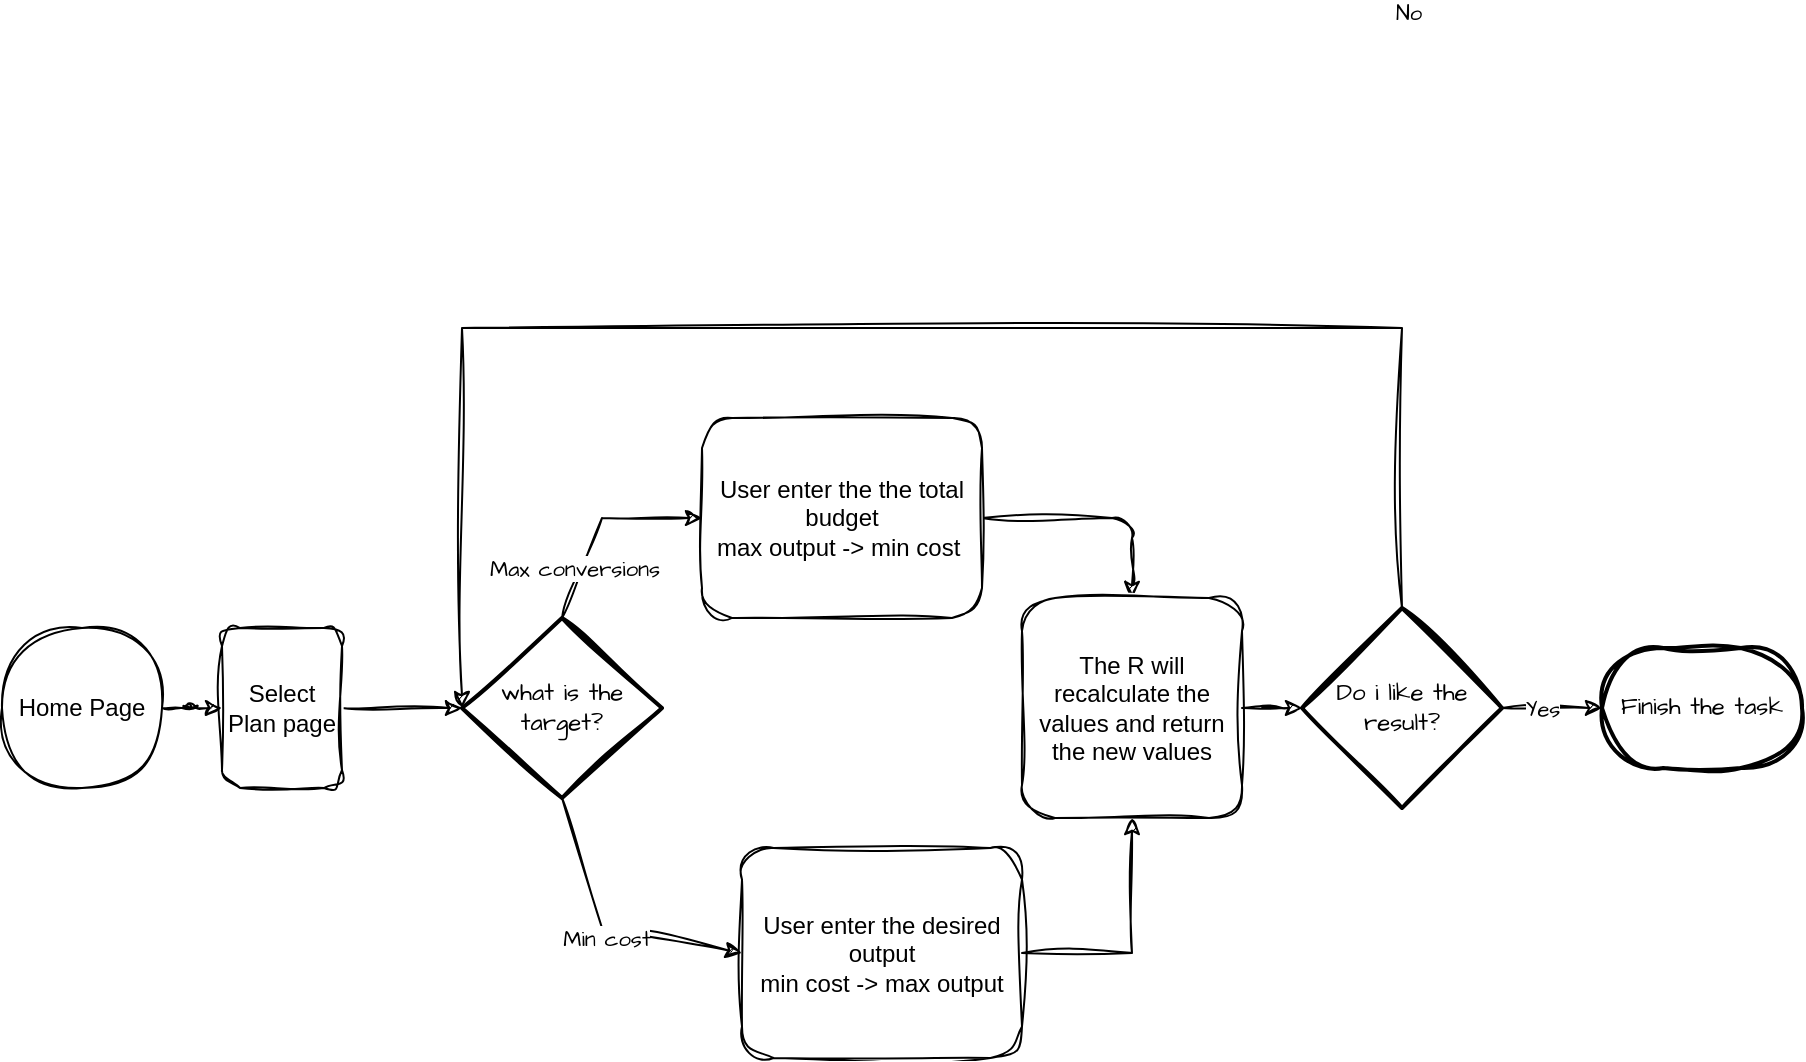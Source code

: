 <mxfile version="24.8.6">
  <diagram name="Page-1" id="2Z8jEh14dlPa63dg9f40">
    <mxGraphModel dx="1050" dy="1622" grid="1" gridSize="10" guides="1" tooltips="1" connect="1" arrows="1" fold="1" page="1" pageScale="1" pageWidth="850" pageHeight="1100" math="0" shadow="0">
      <root>
        <mxCell id="0" />
        <mxCell id="1" parent="0" />
        <mxCell id="eL3PFk9aeRYfNXb0dsGG-12" value="" style="edgeStyle=orthogonalEdgeStyle;rounded=1;orthogonalLoop=1;jettySize=auto;html=1;sketch=1;curveFitting=1;jiggle=2;" parent="1" source="eL3PFk9aeRYfNXb0dsGG-9" target="eL3PFk9aeRYfNXb0dsGG-11" edge="1">
          <mxGeometry relative="1" as="geometry" />
        </mxCell>
        <mxCell id="eL3PFk9aeRYfNXb0dsGG-9" value="Home Page" style="rounded=1;whiteSpace=wrap;html=1;sketch=1;curveFitting=1;jiggle=2;arcSize=50;" parent="1" vertex="1">
          <mxGeometry x="10" y="210" width="80" height="80" as="geometry" />
        </mxCell>
        <mxCell id="XsuNP7LmaN4Bpk3U4xvI-4" style="edgeStyle=orthogonalEdgeStyle;rounded=0;sketch=1;hachureGap=4;jiggle=2;curveFitting=1;orthogonalLoop=1;jettySize=auto;html=1;fontFamily=Architects Daughter;fontSource=https%3A%2F%2Ffonts.googleapis.com%2Fcss%3Ffamily%3DArchitects%2BDaughter;" edge="1" parent="1" source="eL3PFk9aeRYfNXb0dsGG-11" target="XsuNP7LmaN4Bpk3U4xvI-3">
          <mxGeometry relative="1" as="geometry" />
        </mxCell>
        <mxCell id="eL3PFk9aeRYfNXb0dsGG-11" value="Select Plan page" style="rounded=1;whiteSpace=wrap;html=1;sketch=1;curveFitting=1;jiggle=2;" parent="1" vertex="1">
          <mxGeometry x="120" y="210" width="60" height="80" as="geometry" />
        </mxCell>
        <mxCell id="eL3PFk9aeRYfNXb0dsGG-16" value="" style="edgeStyle=orthogonalEdgeStyle;rounded=1;orthogonalLoop=1;jettySize=auto;html=1;sketch=1;curveFitting=1;jiggle=2;exitX=1;exitY=0.5;exitDx=0;exitDy=0;entryX=0.5;entryY=0;entryDx=0;entryDy=0;" parent="1" source="eL3PFk9aeRYfNXb0dsGG-13" target="eL3PFk9aeRYfNXb0dsGG-15" edge="1">
          <mxGeometry relative="1" as="geometry" />
        </mxCell>
        <mxCell id="eL3PFk9aeRYfNXb0dsGG-13" value="User enter the the total budget&lt;div&gt;max output -&amp;gt; min cost&amp;nbsp;&lt;/div&gt;" style="rounded=1;whiteSpace=wrap;html=1;sketch=1;curveFitting=1;jiggle=2;" parent="1" vertex="1">
          <mxGeometry x="360" y="105" width="140" height="100" as="geometry" />
        </mxCell>
        <mxCell id="eL3PFk9aeRYfNXb0dsGG-15" value="The R will recalculate the values and return the new values" style="rounded=1;sketch=1;curveFitting=1;jiggle=2;textShadow=0;labelBorderColor=none;labelBackgroundColor=none;whiteSpace=wrap;html=1;" parent="1" vertex="1">
          <mxGeometry x="520" y="195" width="110" height="110" as="geometry" />
        </mxCell>
        <mxCell id="XsuNP7LmaN4Bpk3U4xvI-33" value="" style="edgeStyle=orthogonalEdgeStyle;rounded=0;sketch=1;hachureGap=4;jiggle=2;curveFitting=1;orthogonalLoop=1;jettySize=auto;html=1;fontFamily=Architects Daughter;fontSource=https%3A%2F%2Ffonts.googleapis.com%2Fcss%3Ffamily%3DArchitects%2BDaughter;entryX=0.5;entryY=1;entryDx=0;entryDy=0;exitX=1;exitY=0.5;exitDx=0;exitDy=0;" edge="1" parent="1" source="eL3PFk9aeRYfNXb0dsGG-20" target="eL3PFk9aeRYfNXb0dsGG-15">
          <mxGeometry relative="1" as="geometry">
            <mxPoint x="560" y="307" as="targetPoint" />
          </mxGeometry>
        </mxCell>
        <mxCell id="eL3PFk9aeRYfNXb0dsGG-20" value="User enter the desired output&lt;div&gt;min cost -&amp;gt; max output&lt;/div&gt;" style="rounded=1;whiteSpace=wrap;html=1;sketch=1;curveFitting=1;jiggle=2;" parent="1" vertex="1">
          <mxGeometry x="380" y="320" width="140" height="105" as="geometry" />
        </mxCell>
        <mxCell id="XsuNP7LmaN4Bpk3U4xvI-3" value="what is the target?" style="strokeWidth=2;html=1;shape=mxgraph.flowchart.decision;whiteSpace=wrap;sketch=1;hachureGap=4;jiggle=2;curveFitting=1;fontFamily=Architects Daughter;fontSource=https%3A%2F%2Ffonts.googleapis.com%2Fcss%3Ffamily%3DArchitects%2BDaughter;" vertex="1" parent="1">
          <mxGeometry x="240" y="205" width="100" height="90" as="geometry" />
        </mxCell>
        <mxCell id="XsuNP7LmaN4Bpk3U4xvI-7" value="Do i like the result?" style="strokeWidth=2;html=1;shape=mxgraph.flowchart.decision;whiteSpace=wrap;sketch=1;hachureGap=4;jiggle=2;curveFitting=1;fontFamily=Architects Daughter;fontSource=https%3A%2F%2Ffonts.googleapis.com%2Fcss%3Ffamily%3DArchitects%2BDaughter;" vertex="1" parent="1">
          <mxGeometry x="660" y="200" width="100" height="100" as="geometry" />
        </mxCell>
        <mxCell id="XsuNP7LmaN4Bpk3U4xvI-9" style="edgeStyle=orthogonalEdgeStyle;rounded=0;sketch=1;hachureGap=4;jiggle=2;curveFitting=1;orthogonalLoop=1;jettySize=auto;html=1;entryX=0;entryY=0.5;entryDx=0;entryDy=0;entryPerimeter=0;fontFamily=Architects Daughter;fontSource=https%3A%2F%2Ffonts.googleapis.com%2Fcss%3Ffamily%3DArchitects%2BDaughter;" edge="1" parent="1" source="eL3PFk9aeRYfNXb0dsGG-15" target="XsuNP7LmaN4Bpk3U4xvI-7">
          <mxGeometry relative="1" as="geometry" />
        </mxCell>
        <mxCell id="XsuNP7LmaN4Bpk3U4xvI-13" value="" style="endArrow=classic;html=1;rounded=0;sketch=1;hachureGap=4;jiggle=2;curveFitting=1;fontFamily=Architects Daughter;fontSource=https%3A%2F%2Ffonts.googleapis.com%2Fcss%3Ffamily%3DArchitects%2BDaughter;exitX=1;exitY=0.5;exitDx=0;exitDy=0;exitPerimeter=0;entryX=0;entryY=0.5;entryDx=0;entryDy=0;entryPerimeter=0;" edge="1" parent="1" source="XsuNP7LmaN4Bpk3U4xvI-7" target="XsuNP7LmaN4Bpk3U4xvI-21">
          <mxGeometry relative="1" as="geometry">
            <mxPoint x="670" y="239.5" as="sourcePoint" />
            <mxPoint x="790" y="250" as="targetPoint" />
          </mxGeometry>
        </mxCell>
        <mxCell id="XsuNP7LmaN4Bpk3U4xvI-14" value="&lt;div&gt;Yes&lt;/div&gt;" style="edgeLabel;resizable=0;html=1;;align=center;verticalAlign=middle;sketch=1;hachureGap=4;jiggle=2;curveFitting=1;fontFamily=Architects Daughter;fontSource=https%3A%2F%2Ffonts.googleapis.com%2Fcss%3Ffamily%3DArchitects%2BDaughter;" connectable="0" vertex="1" parent="XsuNP7LmaN4Bpk3U4xvI-13">
          <mxGeometry relative="1" as="geometry">
            <mxPoint x="-5" as="offset" />
          </mxGeometry>
        </mxCell>
        <mxCell id="XsuNP7LmaN4Bpk3U4xvI-15" value="" style="endArrow=classic;html=1;rounded=0;sketch=1;hachureGap=4;jiggle=2;curveFitting=1;fontFamily=Architects Daughter;fontSource=https%3A%2F%2Ffonts.googleapis.com%2Fcss%3Ffamily%3DArchitects%2BDaughter;entryX=0;entryY=0.5;entryDx=0;entryDy=0;entryPerimeter=0;" edge="1" parent="1" target="XsuNP7LmaN4Bpk3U4xvI-3">
          <mxGeometry relative="1" as="geometry">
            <mxPoint x="710" y="200" as="sourcePoint" />
            <mxPoint x="340" y="250" as="targetPoint" />
            <Array as="points">
              <mxPoint x="710" y="60" />
              <mxPoint x="240" y="60" />
            </Array>
          </mxGeometry>
        </mxCell>
        <mxCell id="XsuNP7LmaN4Bpk3U4xvI-20" value="No&lt;div&gt;&lt;br&gt;&lt;/div&gt;" style="edgeLabel;html=1;align=center;verticalAlign=middle;resizable=0;points=[];sketch=1;hachureGap=4;jiggle=2;curveFitting=1;fontFamily=Architects Daughter;fontSource=https%3A%2F%2Ffonts.googleapis.com%2Fcss%3Ffamily%3DArchitects%2BDaughter;" vertex="1" connectable="0" parent="XsuNP7LmaN4Bpk3U4xvI-15">
          <mxGeometry x="0.116" y="-7" relative="1" as="geometry">
            <mxPoint x="309" y="-144" as="offset" />
          </mxGeometry>
        </mxCell>
        <mxCell id="XsuNP7LmaN4Bpk3U4xvI-21" value="Finish the task" style="strokeWidth=2;html=1;shape=mxgraph.flowchart.terminator;whiteSpace=wrap;sketch=1;hachureGap=4;jiggle=2;curveFitting=1;fontFamily=Architects Daughter;fontSource=https%3A%2F%2Ffonts.googleapis.com%2Fcss%3Ffamily%3DArchitects%2BDaughter;" vertex="1" parent="1">
          <mxGeometry x="810" y="220" width="100" height="60" as="geometry" />
        </mxCell>
        <mxCell id="XsuNP7LmaN4Bpk3U4xvI-29" value="" style="endArrow=classic;html=1;rounded=0;sketch=1;hachureGap=4;jiggle=2;curveFitting=1;fontFamily=Architects Daughter;fontSource=https%3A%2F%2Ffonts.googleapis.com%2Fcss%3Ffamily%3DArchitects%2BDaughter;exitX=0.5;exitY=0;exitDx=0;exitDy=0;exitPerimeter=0;entryX=0;entryY=0.5;entryDx=0;entryDy=0;" edge="1" parent="1" source="XsuNP7LmaN4Bpk3U4xvI-3" target="eL3PFk9aeRYfNXb0dsGG-13">
          <mxGeometry relative="1" as="geometry">
            <mxPoint x="440" y="250" as="sourcePoint" />
            <mxPoint x="540" y="250" as="targetPoint" />
            <Array as="points">
              <mxPoint x="310" y="155" />
            </Array>
          </mxGeometry>
        </mxCell>
        <mxCell id="XsuNP7LmaN4Bpk3U4xvI-30" value="Max conversions" style="edgeLabel;resizable=0;html=1;;align=center;verticalAlign=middle;sketch=1;hachureGap=4;jiggle=2;curveFitting=1;fontFamily=Architects Daughter;fontSource=https%3A%2F%2Ffonts.googleapis.com%2Fcss%3Ffamily%3DArchitects%2BDaughter;" connectable="0" vertex="1" parent="XsuNP7LmaN4Bpk3U4xvI-29">
          <mxGeometry relative="1" as="geometry">
            <mxPoint x="-14" y="23" as="offset" />
          </mxGeometry>
        </mxCell>
        <mxCell id="XsuNP7LmaN4Bpk3U4xvI-31" value="" style="endArrow=classic;html=1;rounded=0;sketch=1;hachureGap=4;jiggle=2;curveFitting=1;fontFamily=Architects Daughter;fontSource=https%3A%2F%2Ffonts.googleapis.com%2Fcss%3Ffamily%3DArchitects%2BDaughter;entryX=0;entryY=0.5;entryDx=0;entryDy=0;exitX=0.5;exitY=1;exitDx=0;exitDy=0;exitPerimeter=0;" edge="1" parent="1" source="XsuNP7LmaN4Bpk3U4xvI-3" target="eL3PFk9aeRYfNXb0dsGG-20">
          <mxGeometry relative="1" as="geometry">
            <mxPoint x="340" y="249.5" as="sourcePoint" />
            <mxPoint x="440" y="249.5" as="targetPoint" />
            <Array as="points">
              <mxPoint x="310" y="360" />
            </Array>
          </mxGeometry>
        </mxCell>
        <mxCell id="XsuNP7LmaN4Bpk3U4xvI-32" value="Min cost" style="edgeLabel;resizable=0;html=1;;align=center;verticalAlign=middle;sketch=1;hachureGap=4;jiggle=2;curveFitting=1;fontFamily=Architects Daughter;fontSource=https%3A%2F%2Ffonts.googleapis.com%2Fcss%3Ffamily%3DArchitects%2BDaughter;" connectable="0" vertex="1" parent="XsuNP7LmaN4Bpk3U4xvI-31">
          <mxGeometry relative="1" as="geometry">
            <mxPoint y="4" as="offset" />
          </mxGeometry>
        </mxCell>
      </root>
    </mxGraphModel>
  </diagram>
</mxfile>
